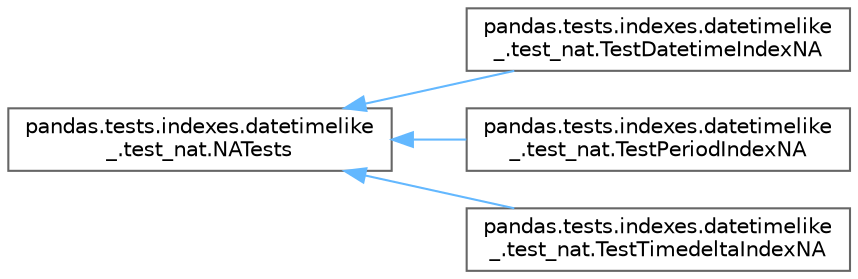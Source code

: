 digraph "Graphical Class Hierarchy"
{
 // LATEX_PDF_SIZE
  bgcolor="transparent";
  edge [fontname=Helvetica,fontsize=10,labelfontname=Helvetica,labelfontsize=10];
  node [fontname=Helvetica,fontsize=10,shape=box,height=0.2,width=0.4];
  rankdir="LR";
  Node0 [id="Node000000",label="pandas.tests.indexes.datetimelike\l_.test_nat.NATests",height=0.2,width=0.4,color="grey40", fillcolor="white", style="filled",URL="$d8/d8f/classpandas_1_1tests_1_1indexes_1_1datetimelike___1_1test__nat_1_1NATests.html",tooltip=" "];
  Node0 -> Node1 [id="edge4690_Node000000_Node000001",dir="back",color="steelblue1",style="solid",tooltip=" "];
  Node1 [id="Node000001",label="pandas.tests.indexes.datetimelike\l_.test_nat.TestDatetimeIndexNA",height=0.2,width=0.4,color="grey40", fillcolor="white", style="filled",URL="$da/d8b/classpandas_1_1tests_1_1indexes_1_1datetimelike___1_1test__nat_1_1TestDatetimeIndexNA.html",tooltip=" "];
  Node0 -> Node2 [id="edge4691_Node000000_Node000002",dir="back",color="steelblue1",style="solid",tooltip=" "];
  Node2 [id="Node000002",label="pandas.tests.indexes.datetimelike\l_.test_nat.TestPeriodIndexNA",height=0.2,width=0.4,color="grey40", fillcolor="white", style="filled",URL="$d1/dc2/classpandas_1_1tests_1_1indexes_1_1datetimelike___1_1test__nat_1_1TestPeriodIndexNA.html",tooltip=" "];
  Node0 -> Node3 [id="edge4692_Node000000_Node000003",dir="back",color="steelblue1",style="solid",tooltip=" "];
  Node3 [id="Node000003",label="pandas.tests.indexes.datetimelike\l_.test_nat.TestTimedeltaIndexNA",height=0.2,width=0.4,color="grey40", fillcolor="white", style="filled",URL="$df/d77/classpandas_1_1tests_1_1indexes_1_1datetimelike___1_1test__nat_1_1TestTimedeltaIndexNA.html",tooltip=" "];
}
